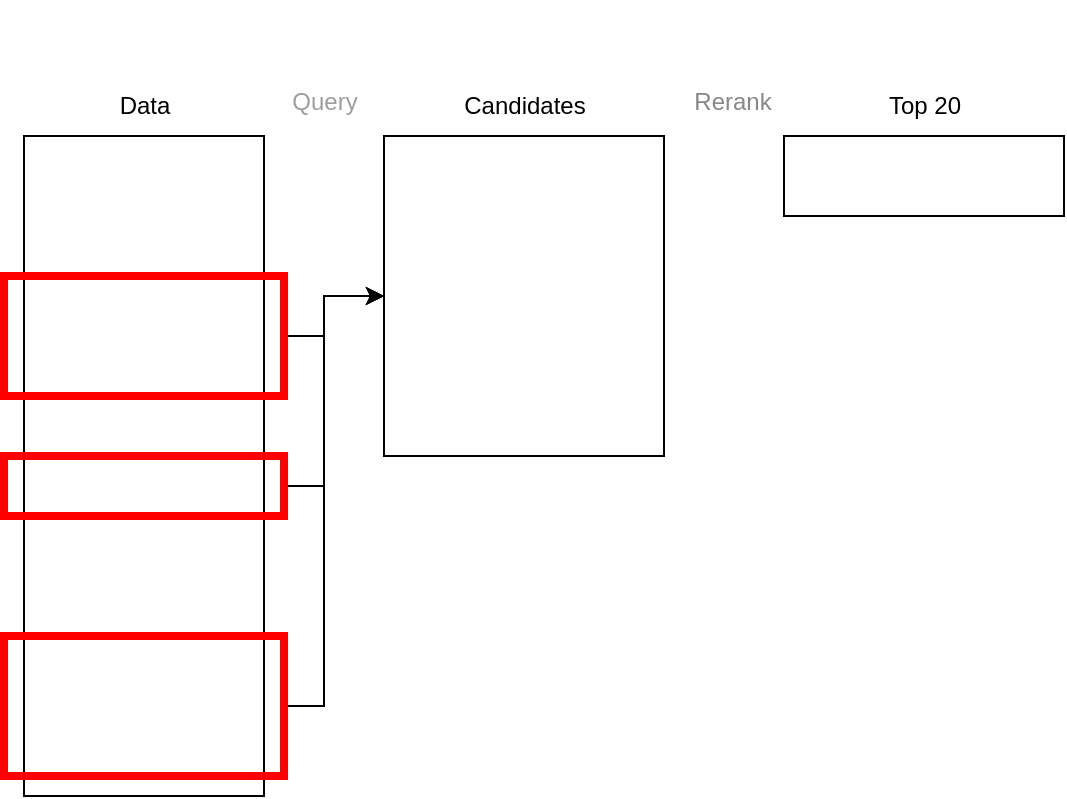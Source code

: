 <mxfile version="24.0.7" type="device" pages="2">
  <diagram name="Page-1" id="w9SBduQxJ36Z6X7YD0J-">
    <mxGraphModel dx="1195" dy="637" grid="1" gridSize="10" guides="1" tooltips="1" connect="1" arrows="1" fold="1" page="1" pageScale="1" pageWidth="827" pageHeight="1169" math="0" shadow="0">
      <root>
        <mxCell id="0" />
        <mxCell id="1" parent="0" />
        <mxCell id="aY6LOIvxn6BySmoA8edU-1" value="" style="rounded=0;whiteSpace=wrap;html=1;fillColor=none;" vertex="1" parent="1">
          <mxGeometry x="60" y="100" width="120" height="330" as="geometry" />
        </mxCell>
        <mxCell id="aY6LOIvxn6BySmoA8edU-2" value="Data" style="text;html=1;align=center;verticalAlign=middle;resizable=0;points=[];autosize=1;strokeColor=none;fillColor=none;" vertex="1" parent="1">
          <mxGeometry x="95" y="70" width="50" height="30" as="geometry" />
        </mxCell>
        <mxCell id="aY6LOIvxn6BySmoA8edU-4" style="edgeStyle=orthogonalEdgeStyle;rounded=0;orthogonalLoop=1;jettySize=auto;html=1;exitX=0.5;exitY=1;exitDx=0;exitDy=0;" edge="1" parent="1">
          <mxGeometry relative="1" as="geometry">
            <mxPoint x="280" y="40" as="sourcePoint" />
            <mxPoint x="280" y="40" as="targetPoint" />
          </mxGeometry>
        </mxCell>
        <mxCell id="aY6LOIvxn6BySmoA8edU-19" style="edgeStyle=orthogonalEdgeStyle;rounded=0;orthogonalLoop=1;jettySize=auto;html=1;entryX=0;entryY=0.5;entryDx=0;entryDy=0;" edge="1" parent="1" source="aY6LOIvxn6BySmoA8edU-6" target="aY6LOIvxn6BySmoA8edU-12">
          <mxGeometry relative="1" as="geometry">
            <Array as="points">
              <mxPoint x="210" y="200" />
              <mxPoint x="210" y="180" />
            </Array>
          </mxGeometry>
        </mxCell>
        <mxCell id="aY6LOIvxn6BySmoA8edU-6" value="" style="rounded=0;whiteSpace=wrap;html=1;fillColor=none;strokeColor=#FF0000;strokeWidth=4;" vertex="1" parent="1">
          <mxGeometry x="50" y="170" width="140" height="60" as="geometry" />
        </mxCell>
        <mxCell id="aY6LOIvxn6BySmoA8edU-20" style="edgeStyle=orthogonalEdgeStyle;rounded=0;orthogonalLoop=1;jettySize=auto;html=1;" edge="1" parent="1" source="aY6LOIvxn6BySmoA8edU-7">
          <mxGeometry relative="1" as="geometry">
            <mxPoint x="240" y="180" as="targetPoint" />
            <Array as="points">
              <mxPoint x="210" y="275" />
              <mxPoint x="210" y="180" />
            </Array>
          </mxGeometry>
        </mxCell>
        <mxCell id="aY6LOIvxn6BySmoA8edU-7" value="" style="rounded=0;whiteSpace=wrap;html=1;fillColor=none;strokeColor=#FF0000;strokeWidth=4;" vertex="1" parent="1">
          <mxGeometry x="50" y="260" width="140" height="30" as="geometry" />
        </mxCell>
        <mxCell id="aY6LOIvxn6BySmoA8edU-21" style="edgeStyle=orthogonalEdgeStyle;rounded=0;orthogonalLoop=1;jettySize=auto;html=1;entryX=0;entryY=0.5;entryDx=0;entryDy=0;" edge="1" parent="1" source="aY6LOIvxn6BySmoA8edU-8" target="aY6LOIvxn6BySmoA8edU-12">
          <mxGeometry relative="1" as="geometry">
            <Array as="points">
              <mxPoint x="210" y="385" />
              <mxPoint x="210" y="180" />
            </Array>
          </mxGeometry>
        </mxCell>
        <mxCell id="aY6LOIvxn6BySmoA8edU-8" value="" style="rounded=0;whiteSpace=wrap;html=1;fillColor=none;strokeColor=#FF0000;strokeWidth=4;" vertex="1" parent="1">
          <mxGeometry x="50" y="350" width="140" height="70" as="geometry" />
        </mxCell>
        <mxCell id="aY6LOIvxn6BySmoA8edU-12" value="" style="rounded=0;whiteSpace=wrap;html=1;fillColor=none;strokeColor=#030000;strokeWidth=1;" vertex="1" parent="1">
          <mxGeometry x="240" y="100" width="140" height="160" as="geometry" />
        </mxCell>
        <mxCell id="aY6LOIvxn6BySmoA8edU-18" value="Candidates" style="text;html=1;align=center;verticalAlign=middle;resizable=0;points=[];autosize=1;strokeColor=none;fillColor=none;" vertex="1" parent="1">
          <mxGeometry x="265" y="70" width="90" height="30" as="geometry" />
        </mxCell>
        <mxCell id="aY6LOIvxn6BySmoA8edU-23" value="&lt;font color=&quot;#9e9e9e&quot;&gt;Query&lt;/font&gt;" style="text;html=1;align=center;verticalAlign=middle;resizable=0;points=[];autosize=1;strokeColor=none;fillColor=none;" vertex="1" parent="1">
          <mxGeometry x="180" y="68" width="60" height="30" as="geometry" />
        </mxCell>
        <mxCell id="aY6LOIvxn6BySmoA8edU-24" value="&lt;font color=&quot;#878787&quot;&gt;Rerank&lt;/font&gt;" style="text;html=1;align=center;verticalAlign=middle;resizable=0;points=[];autosize=1;strokeColor=none;fillColor=none;" vertex="1" parent="1">
          <mxGeometry x="384" y="68" width="60" height="30" as="geometry" />
        </mxCell>
        <mxCell id="aY6LOIvxn6BySmoA8edU-25" value="Top 20" style="text;html=1;align=center;verticalAlign=middle;resizable=0;points=[];autosize=1;strokeColor=none;fillColor=none;" vertex="1" parent="1">
          <mxGeometry x="480" y="70" width="60" height="30" as="geometry" />
        </mxCell>
        <mxCell id="aY6LOIvxn6BySmoA8edU-26" value="" style="rounded=0;whiteSpace=wrap;html=1;fillColor=none;strokeColor=#030000;strokeWidth=1;" vertex="1" parent="1">
          <mxGeometry x="440" y="100" width="140" height="40" as="geometry" />
        </mxCell>
      </root>
    </mxGraphModel>
  </diagram>
  <diagram id="k9fF5vbZgYLiO9R0NsJZ" name="Page-2">
    <mxGraphModel dx="989" dy="527" grid="1" gridSize="10" guides="1" tooltips="1" connect="1" arrows="1" fold="1" page="1" pageScale="1" pageWidth="827" pageHeight="1169" math="0" shadow="0">
      <root>
        <mxCell id="0" />
        <mxCell id="1" parent="0" />
        <mxCell id="v6CqkgZ1li6ugyhQW8Kn-1" value="" style="rounded=0;whiteSpace=wrap;html=1;fillColor=none;" vertex="1" parent="1">
          <mxGeometry x="60" y="100" width="120" height="330" as="geometry" />
        </mxCell>
        <mxCell id="v6CqkgZ1li6ugyhQW8Kn-2" value="Data" style="text;html=1;align=center;verticalAlign=middle;resizable=0;points=[];autosize=1;strokeColor=none;fillColor=none;" vertex="1" parent="1">
          <mxGeometry x="95" y="70" width="50" height="30" as="geometry" />
        </mxCell>
        <mxCell id="v6CqkgZ1li6ugyhQW8Kn-3" style="edgeStyle=orthogonalEdgeStyle;rounded=0;orthogonalLoop=1;jettySize=auto;html=1;entryX=0;entryY=0.5;entryDx=0;entryDy=0;" edge="1" parent="1" source="v6CqkgZ1li6ugyhQW8Kn-4" target="v6CqkgZ1li6ugyhQW8Kn-9">
          <mxGeometry relative="1" as="geometry">
            <Array as="points">
              <mxPoint x="210" y="200" />
              <mxPoint x="210" y="120" />
            </Array>
          </mxGeometry>
        </mxCell>
        <mxCell id="v6CqkgZ1li6ugyhQW8Kn-4" value="" style="rounded=0;whiteSpace=wrap;html=1;fillColor=none;strokeColor=#FF0000;strokeWidth=4;" vertex="1" parent="1">
          <mxGeometry x="50" y="170" width="140" height="60" as="geometry" />
        </mxCell>
        <mxCell id="v6CqkgZ1li6ugyhQW8Kn-17" style="edgeStyle=orthogonalEdgeStyle;rounded=0;orthogonalLoop=1;jettySize=auto;html=1;entryX=0;entryY=0.5;entryDx=0;entryDy=0;" edge="1" parent="1" source="v6CqkgZ1li6ugyhQW8Kn-6" target="v6CqkgZ1li6ugyhQW8Kn-9">
          <mxGeometry relative="1" as="geometry">
            <Array as="points">
              <mxPoint x="210" y="275" />
              <mxPoint x="210" y="120" />
            </Array>
          </mxGeometry>
        </mxCell>
        <mxCell id="v6CqkgZ1li6ugyhQW8Kn-6" value="" style="rounded=0;whiteSpace=wrap;html=1;fillColor=none;strokeColor=#FF0000;strokeWidth=4;" vertex="1" parent="1">
          <mxGeometry x="50" y="260" width="140" height="30" as="geometry" />
        </mxCell>
        <mxCell id="v6CqkgZ1li6ugyhQW8Kn-18" style="edgeStyle=orthogonalEdgeStyle;rounded=0;orthogonalLoop=1;jettySize=auto;html=1;entryX=0;entryY=0.5;entryDx=0;entryDy=0;" edge="1" parent="1" source="v6CqkgZ1li6ugyhQW8Kn-8" target="v6CqkgZ1li6ugyhQW8Kn-9">
          <mxGeometry relative="1" as="geometry">
            <Array as="points">
              <mxPoint x="210" y="385" />
              <mxPoint x="210" y="120" />
            </Array>
          </mxGeometry>
        </mxCell>
        <mxCell id="v6CqkgZ1li6ugyhQW8Kn-8" value="" style="rounded=0;whiteSpace=wrap;html=1;fillColor=none;strokeColor=#FF0000;strokeWidth=4;" vertex="1" parent="1">
          <mxGeometry x="50" y="350" width="140" height="70" as="geometry" />
        </mxCell>
        <mxCell id="v6CqkgZ1li6ugyhQW8Kn-9" value="" style="rounded=0;whiteSpace=wrap;html=1;fillColor=none;strokeColor=#030000;strokeWidth=1;" vertex="1" parent="1">
          <mxGeometry x="240" y="100" width="140" height="40" as="geometry" />
        </mxCell>
        <mxCell id="v6CqkgZ1li6ugyhQW8Kn-11" value="&lt;font color=&quot;#9e9e9e&quot;&gt;Query&lt;/font&gt;" style="text;html=1;align=center;verticalAlign=middle;resizable=0;points=[];autosize=1;strokeColor=none;fillColor=none;" vertex="1" parent="1">
          <mxGeometry x="180" y="68" width="60" height="30" as="geometry" />
        </mxCell>
        <mxCell id="v6CqkgZ1li6ugyhQW8Kn-13" value="Top 20" style="text;html=1;align=center;verticalAlign=middle;resizable=0;points=[];autosize=1;strokeColor=none;fillColor=none;" vertex="1" parent="1">
          <mxGeometry x="280" y="70" width="60" height="30" as="geometry" />
        </mxCell>
      </root>
    </mxGraphModel>
  </diagram>
</mxfile>
